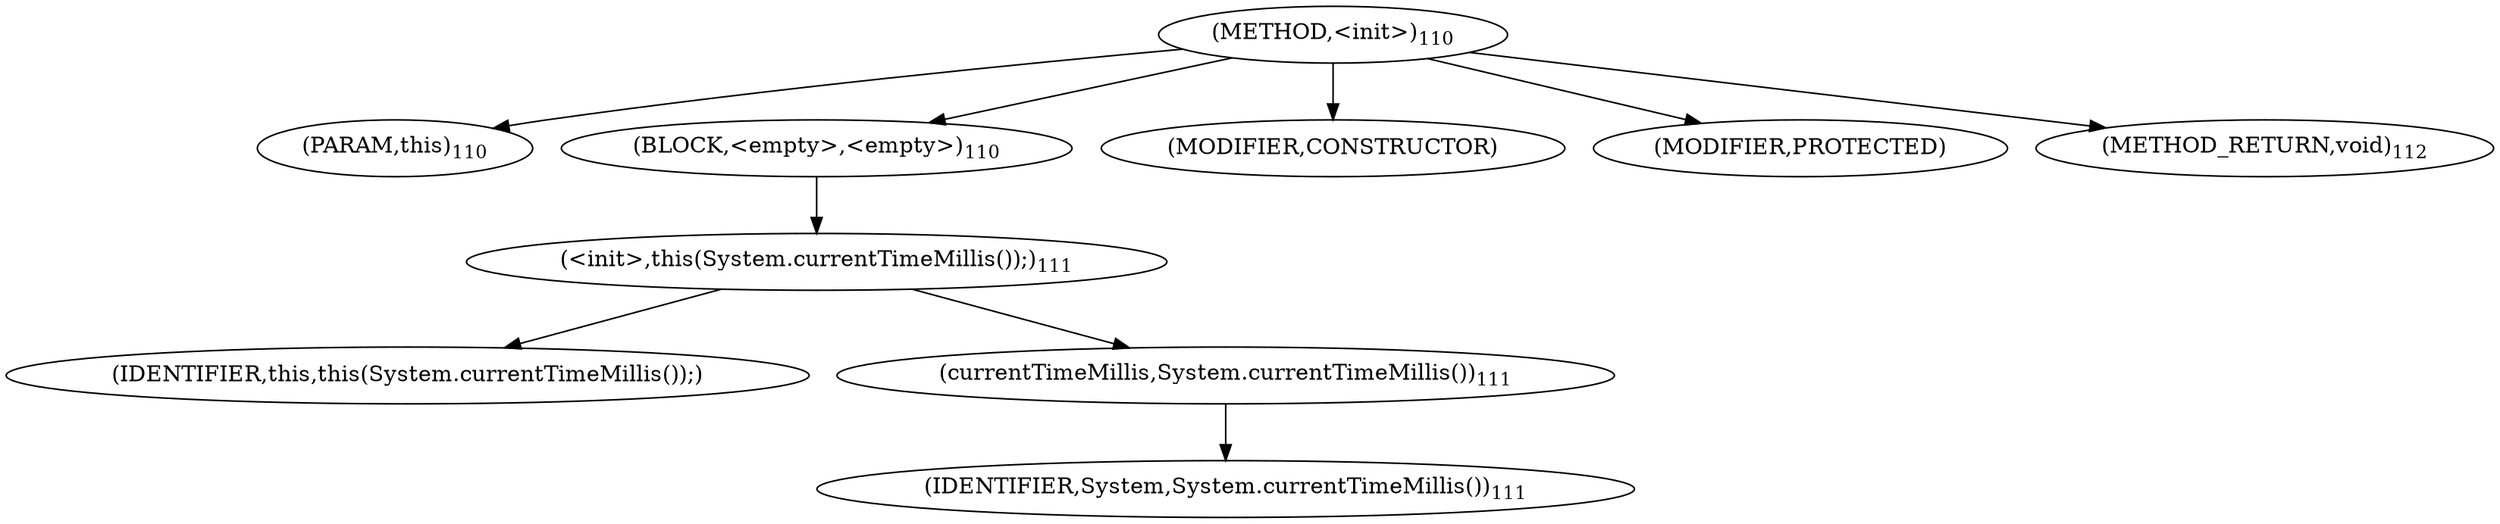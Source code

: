 digraph "&lt;init&gt;" {  
"221" [label = <(METHOD,&lt;init&gt;)<SUB>110</SUB>> ]
"19" [label = <(PARAM,this)<SUB>110</SUB>> ]
"222" [label = <(BLOCK,&lt;empty&gt;,&lt;empty&gt;)<SUB>110</SUB>> ]
"223" [label = <(&lt;init&gt;,this(System.currentTimeMillis());)<SUB>111</SUB>> ]
"18" [label = <(IDENTIFIER,this,this(System.currentTimeMillis());)> ]
"224" [label = <(currentTimeMillis,System.currentTimeMillis())<SUB>111</SUB>> ]
"225" [label = <(IDENTIFIER,System,System.currentTimeMillis())<SUB>111</SUB>> ]
"226" [label = <(MODIFIER,CONSTRUCTOR)> ]
"227" [label = <(MODIFIER,PROTECTED)> ]
"228" [label = <(METHOD_RETURN,void)<SUB>112</SUB>> ]
  "221" -> "19" 
  "221" -> "222" 
  "221" -> "226" 
  "221" -> "227" 
  "221" -> "228" 
  "222" -> "223" 
  "223" -> "18" 
  "223" -> "224" 
  "224" -> "225" 
}
